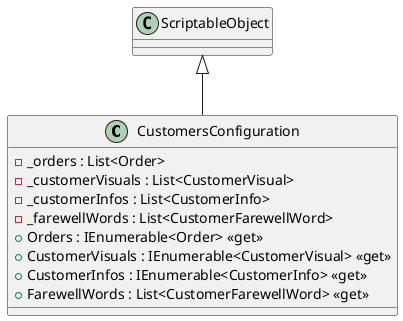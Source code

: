 @startuml
class CustomersConfiguration {
    - _orders : List<Order>
    - _customerVisuals : List<CustomerVisual>
    - _customerInfos : List<CustomerInfo>
    - _farewellWords : List<CustomerFarewellWord>
    + Orders : IEnumerable<Order> <<get>>
    + CustomerVisuals : IEnumerable<CustomerVisual> <<get>>
    + CustomerInfos : IEnumerable<CustomerInfo> <<get>>
    + FarewellWords : List<CustomerFarewellWord> <<get>>
}
ScriptableObject <|-- CustomersConfiguration
@enduml
